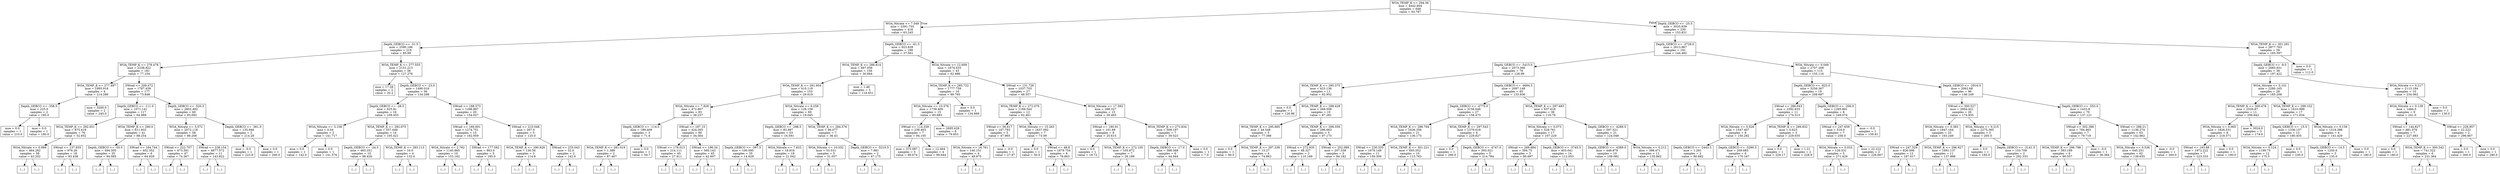 digraph Tree {
node [shape=box] ;
0 [label="WOA_TEMP_K <= 294.36\nmse = 4442.804\nsamples = 648\nvalue = 93.787"] ;
1 [label="WOA_Nitrate <= 7.549\nmse = 2391.755\nsamples = 418\nvalue = 63.245"] ;
0 -> 1 [labeldistance=2.5, labelangle=45, headlabel="True"] ;
2 [label="Depth_GEBCO <= -31.5\nmse = 2590.186\nsamples = 219\nvalue = 85.99"] ;
1 -> 2 ;
3 [label="WOA_TEMP_K <= 278.478\nmse = 2238.822\nsamples = 181\nvalue = 77.104"] ;
2 -> 3 ;
4 [label="WOA_TEMP_K <= 277.497\nmse = 1995.918\nsamples = 4\nvalue = 214.286"] ;
3 -> 4 ;
5 [label="Depth_GEBCO <= -358.5\nmse = 225.0\nsamples = 2\nvalue = 195.0"] ;
4 -> 5 ;
6 [label="mse = 0.0\nsamples = 1\nvalue = 210.0"] ;
5 -> 6 ;
7 [label="mse = 0.0\nsamples = 1\nvalue = 180.0"] ;
5 -> 7 ;
8 [label="mse = 3200.0\nsamples = 2\nvalue = 240.0"] ;
4 -> 8 ;
9 [label="SWrad <= 209.472\nmse = 1787.439\nsamples = 177\nvalue = 73.848"] ;
3 -> 9 ;
10 [label="Depth_GEBCO <= -111.0\nmse = 1071.141\nsamples = 117\nvalue = 64.989"] ;
9 -> 10 ;
11 [label="WOA_TEMP_K <= 292.051\nmse = 875.419\nsamples = 76\nvalue = 52.652"] ;
10 -> 11 ;
12 [label="WOA_Nitrate <= 0.089\nmse = 464.262\nsamples = 58\nvalue = 43.202"] ;
11 -> 12 ;
13 [label="(...)"] ;
12 -> 13 ;
20 [label="(...)"] ;
12 -> 20 ;
101 [label="SWrad <= 137.655\nmse = 976.26\nsamples = 18\nvalue = 83.438"] ;
11 -> 101 ;
102 [label="(...)"] ;
101 -> 102 ;
117 [label="(...)"] ;
101 -> 117 ;
134 [label="WOA_TEMP_K <= 290.0\nmse = 611.933\nsamples = 41\nvalue = 88.254"] ;
10 -> 134 ;
135 [label="Depth_GEBCO <= -55.5\nmse = 494.305\nsamples = 35\nvalue = 94.085"] ;
134 -> 135 ;
136 [label="(...)"] ;
135 -> 136 ;
155 [label="(...)"] ;
135 -> 155 ;
194 [label="SWrad <= 184.744\nmse = 402.352\nsamples = 6\nvalue = 64.929"] ;
134 -> 194 ;
195 [label="(...)"] ;
194 -> 195 ;
198 [label="(...)"] ;
194 -> 198 ;
205 [label="Depth_GEBCO <= -520.5\nmse = 2802.492\nsamples = 60\nvalue = 93.092"] ;
9 -> 205 ;
206 [label="WOA_Nitrate <= 3.572\nmse = 2072.118\nsamples = 58\nvalue = 86.206"] ;
205 -> 206 ;
207 [label="SWrad <= 222.707\nmse = 673.391\nsamples = 47\nvalue = 74.367"] ;
206 -> 207 ;
208 [label="(...)"] ;
207 -> 208 ;
211 [label="(...)"] ;
207 -> 211 ;
276 [label="SWrad <= 238.154\nmse = 4877.572\nsamples = 11\nvalue = 143.822"] ;
206 -> 276 ;
277 [label="(...)"] ;
276 -> 277 ;
292 [label="(...)"] ;
276 -> 292 ;
295 [label="Depth_GEBCO <= -361.0\nmse = 135.946\nsamples = 2\nvalue = 214.28"] ;
205 -> 295 ;
296 [label="mse = -0.0\nsamples = 1\nvalue = 223.8"] ;
295 -> 296 ;
297 [label="mse = 0.0\nsamples = 1\nvalue = 200.0"] ;
295 -> 297 ;
298 [label="WOA_TEMP_K <= 277.555\nmse = 2151.213\nsamples = 38\nvalue = 127.276"] ;
2 -> 298 ;
299 [label="mse = 17.28\nsamples = 2\nvalue = 20.2"] ;
298 -> 299 ;
300 [label="Depth_GEBCO <= -23.0\nmse = 1490.016\nsamples = 36\nvalue = 134.298"] ;
298 -> 300 ;
301 [label="Depth_GEBCO <= -28.5\nmse = 625.81\nsamples = 16\nvalue = 109.453"] ;
300 -> 301 ;
302 [label="WOA_Nitrate <= 3.158\nmse = 0.04\nsamples = 2\nvalue = 141.717"] ;
301 -> 302 ;
303 [label="mse = 0.0\nsamples = 1\nvalue = 142.0"] ;
302 -> 303 ;
304 [label="mse = 0.0\nsamples = 1\nvalue = 141.576"] ;
302 -> 304 ;
305 [label="WOA_TEMP_K <= 292.675\nmse = 557.649\nsamples = 14\nvalue = 105.421"] ;
301 -> 305 ;
306 [label="Depth_GEBCO <= -24.5\nmse = 465.351\nsamples = 10\nvalue = 98.426"] ;
305 -> 306 ;
307 [label="(...)"] ;
306 -> 307 ;
320 [label="(...)"] ;
306 -> 320 ;
321 [label="WOA_TEMP_K <= 293.113\nmse = 16.0\nsamples = 4\nvalue = 132.0"] ;
305 -> 321 ;
322 [label="(...)"] ;
321 -> 322 ;
323 [label="(...)"] ;
321 -> 323 ;
324 [label="SWrad <= 188.573\nmse = 1296.887\nsamples = 20\nvalue = 154.027"] ;
300 -> 324 ;
325 [label="SWrad <= 169.601\nmse = 1274.751\nsamples = 15\nvalue = 162.959"] ;
324 -> 325 ;
326 [label="WOA_Nitrate <= 2.762\nmse = 1145.865\nsamples = 10\nvalue = 153.162"] ;
325 -> 326 ;
327 [label="(...)"] ;
326 -> 327 ;
330 [label="(...)"] ;
326 -> 330 ;
343 [label="SWrad <= 177.582\nmse = 863.0\nsamples = 5\nvalue = 185.0"] ;
325 -> 343 ;
344 [label="(...)"] ;
343 -> 344 ;
345 [label="(...)"] ;
343 -> 345 ;
352 [label="SWrad <= 210.048\nmse = 267.0\nsamples = 5\nvalue = 125.0"] ;
324 -> 352 ;
353 [label="WOA_TEMP_K <= 290.926\nmse = 130.56\nsamples = 3\nvalue = 114.8"] ;
352 -> 353 ;
354 [label="(...)"] ;
353 -> 354 ;
355 [label="(...)"] ;
353 -> 355 ;
358 [label="SWrad <= 233.043\nmse = 32.0\nsamples = 2\nvalue = 142.0"] ;
352 -> 358 ;
359 [label="(...)"] ;
358 -> 359 ;
360 [label="(...)"] ;
358 -> 360 ;
361 [label="Depth_GEBCO <= -61.5\nmse = 923.839\nsamples = 199\nvalue = 37.561"] ;
1 -> 361 ;
362 [label="WOA_TEMP_K <= 288.814\nmse = 497.056\nsamples = 156\nvalue = 30.664"] ;
361 -> 362 ;
363 [label="WOA_TEMP_K <= 281.954\nmse = 410.119\nsamples = 153\nvalue = 29.619"] ;
362 -> 363 ;
364 [label="WOA_Nitrate <= 7.828\nmse = 472.807\nsamples = 93\nvalue = 36.237"] ;
363 -> 364 ;
365 [label="Depth_GEBCO <= -114.5\nmse = 189.409\nsamples = 3\nvalue = 71.6"] ;
364 -> 365 ;
366 [label="WOA_TEMP_K <= 281.019\nmse = 1.389\nsamples = 2\nvalue = 87.467"] ;
365 -> 366 ;
367 [label="(...)"] ;
366 -> 367 ;
368 [label="(...)"] ;
366 -> 368 ;
369 [label="mse = 0.0\nsamples = 1\nvalue = 59.7"] ;
365 -> 369 ;
370 [label="SWrad <= 187.15\nmse = 424.265\nsamples = 90\nvalue = 34.564"] ;
364 -> 370 ;
371 [label="SWrad <= 178.013\nmse = 214.111\nsamples = 45\nvalue = 27.911"] ;
370 -> 371 ;
372 [label="(...)"] ;
371 -> 372 ;
433 [label="(...)"] ;
371 -> 433 ;
456 [label="SWrad <= 196.34\nmse = 560.143\nsamples = 45\nvalue = 42.607"] ;
370 -> 456 ;
457 [label="(...)"] ;
456 -> 457 ;
462 [label="(...)"] ;
456 -> 462 ;
533 [label="WOA_Nitrate <= 9.258\nmse = 128.159\nsamples = 60\nvalue = 19.045"] ;
363 -> 533 ;
534 [label="Depth_GEBCO <= -298.5\nmse = 83.997\nsamples = 53\nvalue = 16.591"] ;
533 -> 534 ;
535 [label="Depth_GEBCO <= -397.5\nmse = 100.095\nsamples = 35\nvalue = 14.629"] ;
534 -> 535 ;
536 [label="(...)"] ;
535 -> 536 ;
559 [label="(...)"] ;
535 -> 559 ;
566 [label="WOA_Nitrate <= 7.633\nmse = 18.916\nsamples = 18\nvalue = 21.042"] ;
534 -> 566 ;
567 [label="(...)"] ;
566 -> 567 ;
568 [label="(...)"] ;
566 -> 568 ;
585 [label="WOA_TEMP_K <= 284.576\nmse = 96.077\nsamples = 7\nvalue = 36.43"] ;
533 -> 585 ;
586 [label="WOA_Nitrate <= 10.032\nmse = 53.531\nsamples = 5\nvalue = 31.057"] ;
585 -> 586 ;
587 [label="(...)"] ;
586 -> 587 ;
594 [label="(...)"] ;
586 -> 594 ;
595 [label="Depth_GEBCO <= -5210.5\nmse = 7.981\nsamples = 2\nvalue = 47.175"] ;
585 -> 595 ;
596 [label="(...)"] ;
595 -> 596 ;
597 [label="(...)"] ;
595 -> 597 ;
598 [label="mse = 1.46\nsamples = 3\nvalue = 118.451"] ;
362 -> 598 ;
599 [label="WOA_Nitrate <= 12.609\nmse = 1674.033\nsamples = 43\nvalue = 62.686"] ;
361 -> 599 ;
600 [label="WOA_TEMP_K <= 285.722\nmse = 1777.759\nsamples = 16\nvalue = 89.765"] ;
599 -> 600 ;
601 [label="WOA_Nitrate <= 10.576\nmse = 1739.409\nsamples = 15\nvalue = 85.683"] ;
600 -> 601 ;
602 [label="SWrad <= 114.339\nmse = 238.463\nsamples = 7\nvalue = 94.105"] ;
601 -> 602 ;
603 [label="mse = 375.087\nsamples = 3\nvalue = 89.674"] ;
602 -> 603 ;
604 [label="mse = 12.464\nsamples = 4\nvalue = 99.644"] ;
602 -> 604 ;
605 [label="mse = 2695.428\nsamples = 8\nvalue = 79.853"] ;
601 -> 605 ;
606 [label="mse = 0.0\nsamples = 1\nvalue = 134.669"] ;
600 -> 606 ;
607 [label="SWrad <= 131.726\nmse = 1037.703\nsamples = 27\nvalue = 48.557"] ;
599 -> 607 ;
608 [label="WOA_TEMP_K <= 272.078\nmse = 1169.544\nsamples = 12\nvalue = 62.461"] ;
607 -> 608 ;
609 [label="SWrad <= 56.617\nmse = 167.793\nsamples = 5\nvalue = 47.965"] ;
608 -> 609 ;
610 [label="WOA_Nitrate <= 18.761\nmse = 140.151\nsamples = 4\nvalue = 49.975"] ;
609 -> 610 ;
611 [label="(...)"] ;
610 -> 611 ;
612 [label="(...)"] ;
610 -> 612 ;
613 [label="mse = -0.0\nsamples = 1\nvalue = 27.87"] ;
609 -> 613 ;
614 [label="WOA_Nitrate <= 15.263\nmse = 1637.092\nsamples = 7\nvalue = 73.09"] ;
608 -> 614 ;
615 [label="mse = 0.0\nsamples = 1\nvalue = 50.0"] ;
614 -> 615 ;
616 [label="SWrad <= 48.8\nmse = 1879.754\nsamples = 6\nvalue = 78.863"] ;
614 -> 616 ;
617 [label="(...)"] ;
616 -> 617 ;
618 [label="(...)"] ;
616 -> 618 ;
619 [label="WOA_Nitrate <= 17.592\nmse = 288.327\nsamples = 15\nvalue = 30.483"] ;
607 -> 619 ;
620 [label="SWrad <= 190.91\nmse = 101.69\nsamples = 8\nvalue = 25.615"] ;
619 -> 620 ;
621 [label="mse = 0.0\nsamples = 1\nvalue = 18.72"] ;
620 -> 621 ;
622 [label="WOA_TEMP_K <= 272.105\nmse = 105.872\nsamples = 7\nvalue = 26.189"] ;
620 -> 622 ;
623 [label="(...)"] ;
622 -> 623 ;
624 [label="(...)"] ;
622 -> 624 ;
625 [label="WOA_TEMP_K <= 273.834\nmse = 509.197\nsamples = 7\nvalue = 39.523"] ;
619 -> 625 ;
626 [label="Depth_GEBCO <= -17.0\nmse = 388.388\nsamples = 6\nvalue = 44.944"] ;
625 -> 626 ;
627 [label="(...)"] ;
626 -> 627 ;
630 [label="(...)"] ;
626 -> 630 ;
631 [label="mse = 0.0\nsamples = 1\nvalue = 7.0"] ;
625 -> 631 ;
632 [label="Depth_GEBCO <= -25.5\nmse = 3035.939\nsamples = 230\nvalue = 153.831"] ;
0 -> 632 [labeldistance=2.5, labelangle=-45, headlabel="False"] ;
633 [label="Depth_GEBCO <= -3728.0\nmse = 2613.967\nsamples = 191\nvalue = 144.482"] ;
632 -> 633 ;
634 [label="Depth_GEBCO <= -5415.0\nmse = 2073.366\nsamples = 76\nvalue = 128.99"] ;
633 -> 634 ;
635 [label="WOA_TEMP_K <= 295.375\nmse = 423.136\nsamples = 11\nvalue = 92.952"] ;
634 -> 635 ;
636 [label="mse = 0.0\nsamples = 1\nvalue = 126.98"] ;
635 -> 636 ;
637 [label="WOA_TEMP_K <= 298.429\nmse = 268.509\nsamples = 10\nvalue = 87.281"] ;
635 -> 637 ;
638 [label="WOA_TEMP_K <= 295.685\nmse = 44.548\nsamples = 5\nvalue = 77.386"] ;
637 -> 638 ;
639 [label="mse = 0.0\nsamples = 1\nvalue = 90.0"] ;
638 -> 639 ;
640 [label="WOA_TEMP_K <= 297.338\nmse = 15.27\nsamples = 4\nvalue = 74.863"] ;
638 -> 640 ;
641 [label="(...)"] ;
640 -> 641 ;
644 [label="(...)"] ;
640 -> 644 ;
645 [label="WOA_TEMP_K <= 299.359\nmse = 296.663\nsamples = 5\nvalue = 97.175"] ;
637 -> 645 ;
646 [label="SWrad <= 272.935\nmse = 48.327\nsamples = 2\nvalue = 110.169"] ;
645 -> 646 ;
647 [label="(...)"] ;
646 -> 647 ;
648 [label="(...)"] ;
646 -> 648 ;
649 [label="SWrad <= 252.089\nmse = 207.339\nsamples = 3\nvalue = 84.182"] ;
645 -> 649 ;
650 [label="(...)"] ;
649 -> 650 ;
651 [label="(...)"] ;
649 -> 651 ;
652 [label="Depth_GEBCO <= -4694.5\nmse = 2097.148\nsamples = 65\nvalue = 133.936"] ;
634 -> 652 ;
653 [label="Depth_GEBCO <= -4775.0\nmse = 3158.646\nsamples = 27\nvalue = 158.473"] ;
652 -> 653 ;
654 [label="WOA_TEMP_K <= 298.794\nmse = 1626.356\nsamples = 21\nvalue = 136.175"] ;
653 -> 654 ;
655 [label="SWrad <= 230.535\nmse = 1676.149\nsamples = 11\nvalue = 159.309"] ;
654 -> 655 ;
656 [label="(...)"] ;
655 -> 656 ;
665 [label="(...)"] ;
655 -> 665 ;
676 [label="WOA_TEMP_K <= 301.221\nmse = 693.552\nsamples = 10\nvalue = 115.763"] ;
654 -> 676 ;
677 [label="(...)"] ;
676 -> 677 ;
692 [label="(...)"] ;
676 -> 692 ;
695 [label="WOA_TEMP_K <= 297.543\nmse = 1379.618\nsamples = 6\nvalue = 229.827"] ;
653 -> 695 ;
696 [label="mse = 0.0\nsamples = 1\nvalue = 290.0"] ;
695 -> 696 ;
697 [label="Depth_GEBCO <= -4747.0\nmse = 593.021\nsamples = 5\nvalue = 214.784"] ;
695 -> 697 ;
698 [label="(...)"] ;
697 -> 698 ;
699 [label="(...)"] ;
697 -> 699 ;
704 [label="WOA_TEMP_K <= 297.683\nmse = 637.616\nsamples = 38\nvalue = 116.76"] ;
652 -> 704 ;
705 [label="WOA_Nitrate <= 0.073\nmse = 529.761\nsamples = 17\nvalue = 107.229"] ;
704 -> 705 ;
706 [label="SWrad <= 269.884\nmse = 394.75\nsamples = 3\nvalue = 80.697"] ;
705 -> 706 ;
707 [label="(...)"] ;
706 -> 707 ;
710 [label="(...)"] ;
706 -> 710 ;
711 [label="Depth_GEBCO <= -3745.5\nmse = 403.041\nsamples = 14\nvalue = 112.053"] ;
705 -> 711 ;
712 [label="(...)"] ;
711 -> 712 ;
735 [label="(...)"] ;
711 -> 735 ;
736 [label="Depth_GEBCO <= -4289.5\nmse = 597.521\nsamples = 21\nvalue = 124.048"] ;
704 -> 736 ;
737 [label="Depth_GEBCO <= -4389.0\nmse = 448.879\nsamples = 10\nvalue = 109.082"] ;
736 -> 737 ;
738 [label="(...)"] ;
737 -> 738 ;
755 [label="(...)"] ;
737 -> 755 ;
756 [label="WOA_Nitrate <= 0.212\nmse = 398.471\nsamples = 11\nvalue = 135.862"] ;
736 -> 756 ;
757 [label="(...)"] ;
756 -> 757 ;
770 [label="(...)"] ;
756 -> 770 ;
777 [label="WOA_Nitrate <= 0.049\nmse = 2707.208\nsamples = 115\nvalue = 155.116"] ;
633 -> 777 ;
778 [label="Depth_GEBCO <= -823.0\nmse = 3256.367\nsamples = 19\nvalue = 208.687"] ;
777 -> 778 ;
779 [label="SWrad <= 286.043\nmse = 2392.633\nsamples = 11\nvalue = 174.513"] ;
778 -> 779 ;
780 [label="WOA_Nitrate <= 0.026\nmse = 1547.407\nsamples = 8\nvalue = 150.282"] ;
779 -> 780 ;
781 [label="Depth_GEBCO <= -2443.5\nmse = 1.291\nsamples = 2\nvalue = 80.682"] ;
780 -> 781 ;
782 [label="(...)"] ;
781 -> 782 ;
783 [label="(...)"] ;
781 -> 783 ;
784 [label="Depth_GEBCO <= -3290.5\nmse = 209.683\nsamples = 6\nvalue = 170.167"] ;
780 -> 784 ;
785 [label="(...)"] ;
784 -> 785 ;
790 [label="(...)"] ;
784 -> 790 ;
791 [label="WOA_TEMP_K <= 299.832\nmse = 0.623\nsamples = 3\nvalue = 229.035"] ;
779 -> 791 ;
792 [label="mse = 0.0\nsamples = 1\nvalue = 229.17"] ;
791 -> 792 ;
793 [label="mse = 1.21\nsamples = 2\nvalue = 228.9"] ;
791 -> 793 ;
794 [label="Depth_GEBCO <= -206.0\nmse = 1265.891\nsamples = 8\nvalue = 249.074"] ;
778 -> 794 ;
795 [label="SWrad <= 247.659\nmse = 516.0\nsamples = 7\nvalue = 258.0"] ;
794 -> 795 ;
796 [label="WOA_Nitrate <= 0.033\nmse = 126.531\nsamples = 5\nvalue = 271.429"] ;
795 -> 796 ;
797 [label="(...)"] ;
796 -> 797 ;
798 [label="(...)"] ;
796 -> 798 ;
799 [label="mse = 22.222\nsamples = 2\nvalue = 226.667"] ;
795 -> 799 ;
800 [label="mse = -0.0\nsamples = 1\nvalue = 159.81"] ;
794 -> 800 ;
801 [label="Depth_GEBCO <= -2916.0\nmse = 2062.68\nsamples = 96\nvalue = 146.249"] ;
777 -> 801 ;
802 [label="SWrad <= 300.527\nmse = 2954.421\nsamples = 26\nvalue = 174.935"] ;
801 -> 802 ;
803 [label="WOA_Nitrate <= 0.383\nmse = 1847.164\nsamples = 23\nvalue = 163.249"] ;
802 -> 803 ;
804 [label="SWrad <= 247.529\nmse = 826.006\nsamples = 12\nvalue = 187.017"] ;
803 -> 804 ;
805 [label="(...)"] ;
804 -> 805 ;
814 [label="(...)"] ;
804 -> 814 ;
819 [label="WOA_TEMP_K <= 296.927\nmse = 1691.137\nsamples = 11\nvalue = 137.898"] ;
803 -> 819 ;
820 [label="(...)"] ;
819 -> 820 ;
823 [label="(...)"] ;
819 -> 823 ;
838 [label="WOA_Nitrate <= 0.215\nmse = 2275.365\nsamples = 3\nvalue = 265.5"] ;
802 -> 838 ;
839 [label="mse = 0.0\nsamples = 1\nvalue = 185.0"] ;
838 -> 839 ;
840 [label="Depth_GEBCO <= -3141.5\nmse = 153.709\nsamples = 2\nvalue = 292.333"] ;
838 -> 840 ;
841 [label="(...)"] ;
840 -> 841 ;
842 [label="(...)"] ;
840 -> 842 ;
843 [label="Depth_GEBCO <= -553.0\nmse = 1433.8\nsamples = 70\nvalue = 137.121"] ;
801 -> 843 ;
844 [label="SWrad <= 302.386\nmse = 784.463\nsamples = 7\nvalue = 79.719"] ;
843 -> 844 ;
845 [label="WOA_TEMP_K <= 296.798\nmse = 393.189\nsamples = 6\nvalue = 90.557"] ;
844 -> 845 ;
846 [label="(...)"] ;
845 -> 846 ;
847 [label="(...)"] ;
845 -> 847 ;
856 [label="mse = -0.0\nsamples = 1\nvalue = 36.364"] ;
844 -> 856 ;
857 [label="SWrad <= 288.21\nmse = 1136.274\nsamples = 63\nvalue = 142.862"] ;
843 -> 857 ;
858 [label="WOA_Nitrate <= 0.536\nmse = 645.251\nsamples = 62\nvalue = 139.655"] ;
857 -> 858 ;
859 [label="(...)"] ;
858 -> 859 ;
938 [label="(...)"] ;
858 -> 938 ;
957 [label="mse = -0.0\nsamples = 1\nvalue = 300.0"] ;
857 -> 957 ;
958 [label="WOA_TEMP_K <= 301.281\nmse = 2877.763\nsamples = 39\nvalue = 193.597"] ;
632 -> 958 ;
959 [label="Depth_GEBCO <= -9.0\nmse = 2685.931\nsamples = 38\nvalue = 197.422"] ;
958 -> 959 ;
960 [label="WOA_Nitrate <= 0.101\nmse = 2280.165\nsamples = 28\nvalue = 185.208"] ;
959 -> 960 ;
961 [label="WOA_TEMP_K <= 300.478\nmse = 2526.87\nsamples = 11\nvalue = 206.842"] ;
960 -> 961 ;
962 [label="WOA_Nitrate <= 0.065\nmse = 1826.531\nsamples = 8\nvalue = 218.571"] ;
961 -> 962 ;
963 [label="SWrad <= 193.88\nmse = 1972.222\nsamples = 7\nvalue = 223.333"] ;
962 -> 963 ;
964 [label="(...)"] ;
963 -> 964 ;
965 [label="(...)"] ;
963 -> 965 ;
966 [label="mse = 0.0\nsamples = 1\nvalue = 190.0"] ;
962 -> 966 ;
967 [label="mse = 3024.0\nsamples = 3\nvalue = 174.0"] ;
961 -> 967 ;
968 [label="WOA_TEMP_K <= 299.102\nmse = 1610.999\nsamples = 17\nvalue = 171.034"] ;
960 -> 968 ;
969 [label="Depth_GEBCO <= -15.5\nmse = 1336.157\nsamples = 13\nvalue = 180.455"] ;
968 -> 969 ;
970 [label="WOA_Nitrate <= 0.124\nmse = 1199.75\nsamples = 12\nvalue = 175.5"] ;
969 -> 970 ;
971 [label="(...)"] ;
970 -> 971 ;
974 [label="(...)"] ;
970 -> 974 ;
983 [label="mse = 0.0\nsamples = 1\nvalue = 230.0"] ;
969 -> 983 ;
984 [label="WOA_Nitrate <= 0.159\nmse = 1319.388\nsamples = 4\nvalue = 141.429"] ;
968 -> 984 ;
985 [label="Depth_GEBCO <= -14.5\nmse = 1250.0\nsamples = 3\nvalue = 135.0"] ;
984 -> 985 ;
986 [label="(...)"] ;
985 -> 986 ;
987 [label="(...)"] ;
985 -> 987 ;
988 [label="mse = 0.0\nsamples = 1\nvalue = 180.0"] ;
984 -> 988 ;
989 [label="WOA_Nitrate <= 0.217\nmse = 2113.184\nsamples = 10\nvalue = 234.062"] ;
959 -> 989 ;
990 [label="WOA_Nitrate <= 0.139\nmse = 1484.0\nsamples = 9\nvalue = 241.0"] ;
989 -> 990 ;
991 [label="SWrad <= 144.827\nmse = 881.076\nsamples = 7\nvalue = 227.083"] ;
990 -> 991 ;
992 [label="mse = 0.0\nsamples = 1\nvalue = 180.0"] ;
991 -> 992 ;
993 [label="WOA_TEMP_K <= 300.542\nmse = 741.322\nsamples = 6\nvalue = 231.364"] ;
991 -> 993 ;
994 [label="(...)"] ;
993 -> 994 ;
1001 [label="(...)"] ;
993 -> 1001 ;
1002 [label="SWrad <= 228.957\nmse = 22.222\nsamples = 2\nvalue = 296.667"] ;
990 -> 1002 ;
1003 [label="mse = 0.0\nsamples = 1\nvalue = 300.0"] ;
1002 -> 1003 ;
1004 [label="mse = 0.0\nsamples = 1\nvalue = 290.0"] ;
1002 -> 1004 ;
1005 [label="mse = 0.0\nsamples = 1\nvalue = 130.0"] ;
989 -> 1005 ;
1006 [label="mse = 0.0\nsamples = 1\nvalue = 112.0"] ;
958 -> 1006 ;
}
